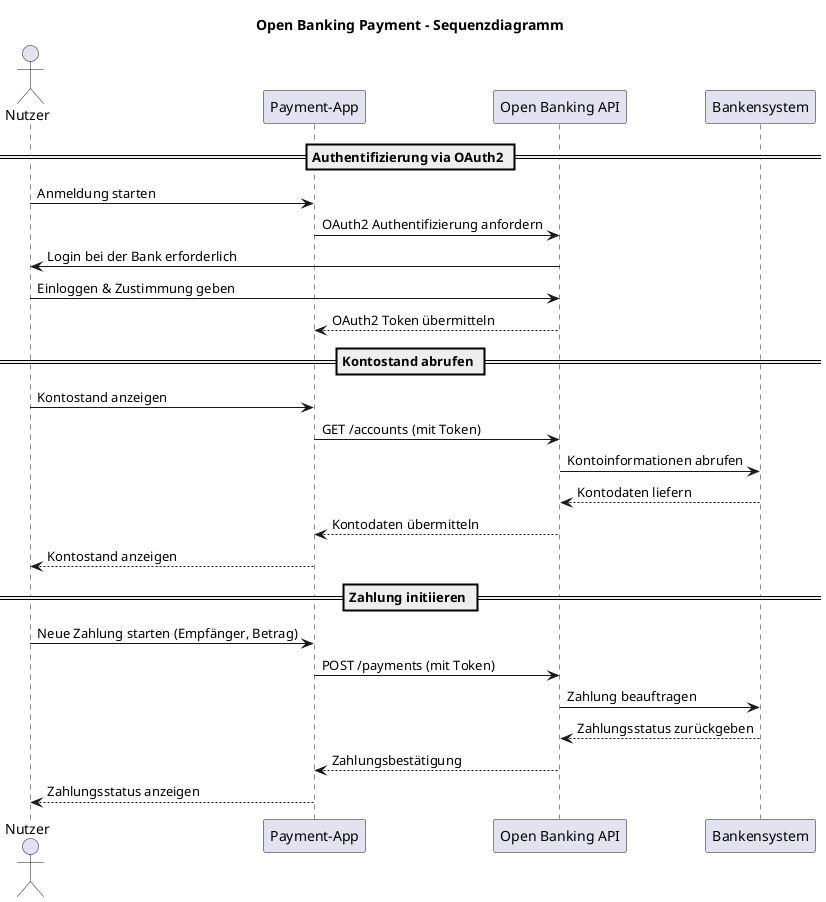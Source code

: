 @startuml
title Open Banking Payment - Sequenzdiagramm

actor Nutzer
participant "Payment-App" as App
participant "Open Banking API" as API
participant "Bankensystem" as Bank

== Authentifizierung via OAuth2 ==
Nutzer -> App: Anmeldung starten
App -> API: OAuth2 Authentifizierung anfordern
API -> Nutzer: Login bei der Bank erforderlich
Nutzer -> API: Einloggen & Zustimmung geben
API --> App: OAuth2 Token übermitteln

== Kontostand abrufen ==
Nutzer -> App: Kontostand anzeigen
App -> API: GET /accounts (mit Token)
API -> Bank: Kontoinformationen abrufen
Bank --> API: Kontodaten liefern
API --> App: Kontodaten übermitteln
App --> Nutzer: Kontostand anzeigen

== Zahlung initiieren ==
Nutzer -> App: Neue Zahlung starten (Empfänger, Betrag)
App -> API: POST /payments (mit Token)
API -> Bank: Zahlung beauftragen
Bank --> API: Zahlungsstatus zurückgeben
API --> App: Zahlungsbestätigung
App --> Nutzer: Zahlungsstatus anzeigen

@enduml
